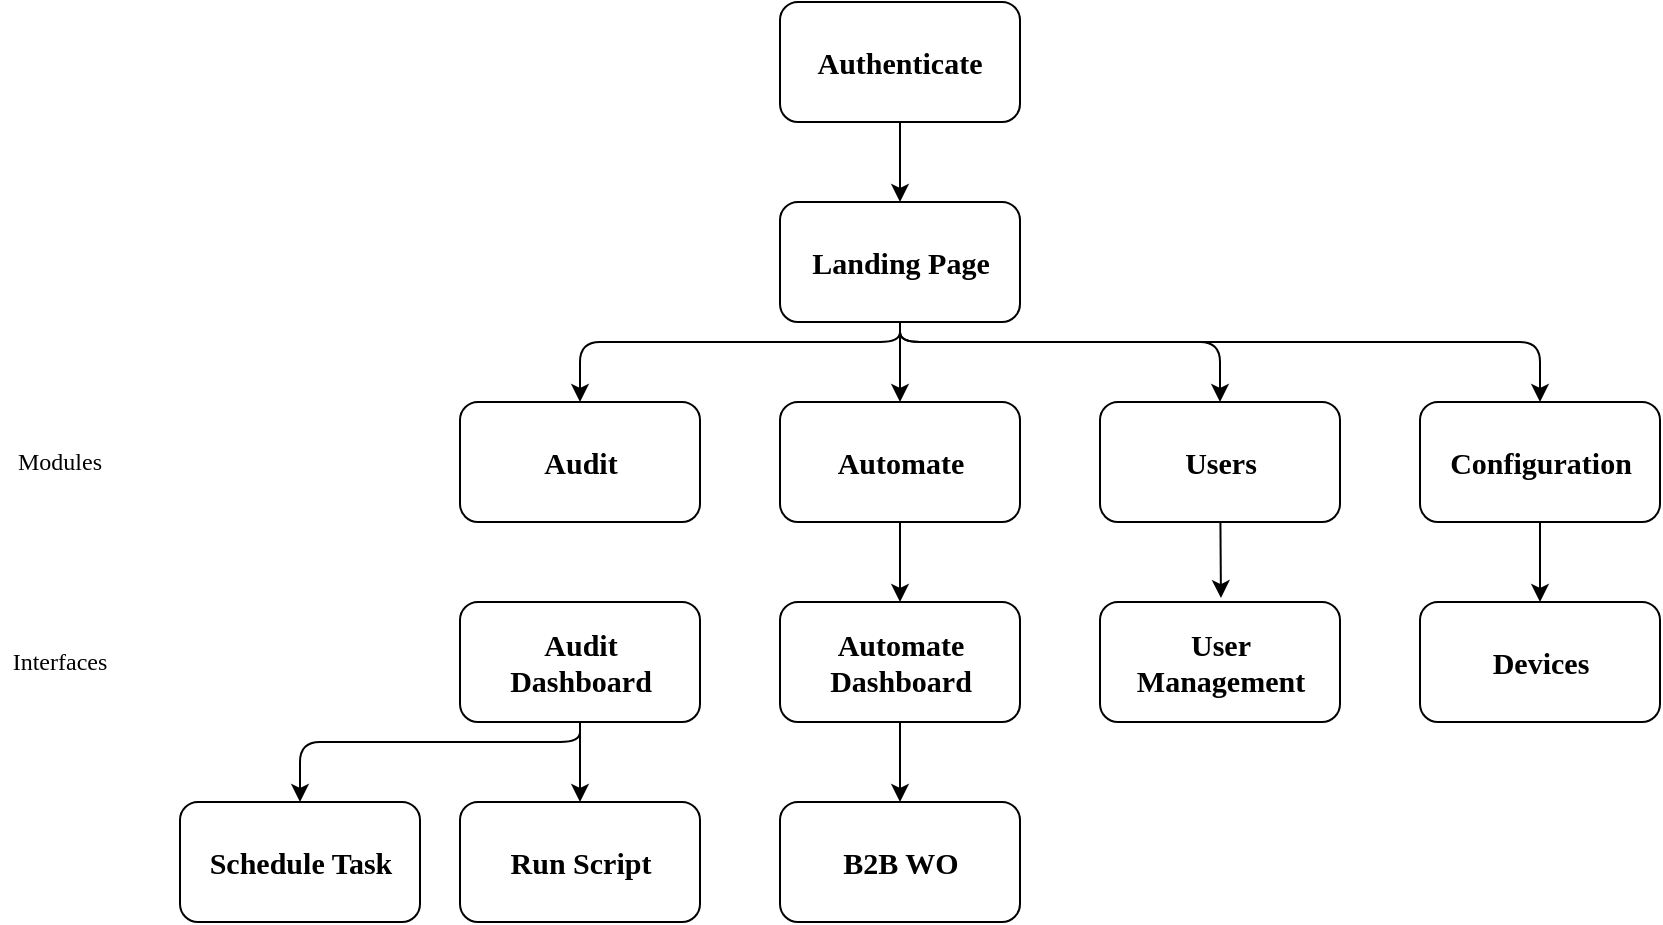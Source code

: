 <mxfile version="13.6.6" type="github">
  <diagram id="QoUyzWgnBJ4p2HtTW-oU" name="Page-1">
    <mxGraphModel dx="2138" dy="548" grid="1" gridSize="10" guides="1" tooltips="1" connect="1" arrows="1" fold="1" page="1" pageScale="1" pageWidth="1100" pageHeight="850" math="0" shadow="0" extFonts="Old Standard TT^https://fonts.googleapis.com/css?family=Old+Standard+TT">
      <root>
        <mxCell id="0" />
        <mxCell id="1" parent="0" />
        <mxCell id="mUP7ldSw4wLbzRb6OegH-2" value="" style="rounded=1;whiteSpace=wrap;html=1;" vertex="1" parent="1">
          <mxGeometry x="380" y="50" width="120" height="60" as="geometry" />
        </mxCell>
        <mxCell id="mUP7ldSw4wLbzRb6OegH-3" value="" style="rounded=1;whiteSpace=wrap;html=1;" vertex="1" parent="1">
          <mxGeometry x="380" y="150" width="120" height="60" as="geometry" />
        </mxCell>
        <mxCell id="mUP7ldSw4wLbzRb6OegH-4" value="" style="rounded=1;whiteSpace=wrap;html=1;" vertex="1" parent="1">
          <mxGeometry x="220" y="350" width="120" height="60" as="geometry" />
        </mxCell>
        <mxCell id="mUP7ldSw4wLbzRb6OegH-5" value="" style="rounded=1;whiteSpace=wrap;html=1;" vertex="1" parent="1">
          <mxGeometry x="380" y="250" width="120" height="60" as="geometry" />
        </mxCell>
        <mxCell id="mUP7ldSw4wLbzRb6OegH-6" value="" style="rounded=1;whiteSpace=wrap;html=1;" vertex="1" parent="1">
          <mxGeometry x="540" y="250" width="120" height="60" as="geometry" />
        </mxCell>
        <mxCell id="mUP7ldSw4wLbzRb6OegH-7" value="" style="rounded=1;whiteSpace=wrap;html=1;" vertex="1" parent="1">
          <mxGeometry x="700" y="250" width="120" height="60" as="geometry" />
        </mxCell>
        <mxCell id="mUP7ldSw4wLbzRb6OegH-8" value="&lt;font face=&quot;Old Standard TT&quot;&gt;Modules&lt;/font&gt;" style="text;html=1;strokeColor=none;fillColor=none;align=center;verticalAlign=middle;whiteSpace=wrap;rounded=0;" vertex="1" parent="1">
          <mxGeometry y="270" width="40" height="20" as="geometry" />
        </mxCell>
        <mxCell id="mUP7ldSw4wLbzRb6OegH-9" value="&lt;font face=&quot;Old Standard TT&quot;&gt;Interfaces&lt;/font&gt;" style="text;html=1;strokeColor=none;fillColor=none;align=center;verticalAlign=middle;whiteSpace=wrap;rounded=0;" vertex="1" parent="1">
          <mxGeometry x="-10" y="370" width="60" height="20" as="geometry" />
        </mxCell>
        <mxCell id="mUP7ldSw4wLbzRb6OegH-10" value="" style="rounded=1;whiteSpace=wrap;html=1;" vertex="1" parent="1">
          <mxGeometry x="220" y="450" width="120" height="60" as="geometry" />
        </mxCell>
        <mxCell id="mUP7ldSw4wLbzRb6OegH-11" value="" style="rounded=1;whiteSpace=wrap;html=1;" vertex="1" parent="1">
          <mxGeometry x="380" y="350" width="120" height="60" as="geometry" />
        </mxCell>
        <mxCell id="mUP7ldSw4wLbzRb6OegH-12" value="" style="rounded=1;whiteSpace=wrap;html=1;" vertex="1" parent="1">
          <mxGeometry x="540" y="350" width="120" height="60" as="geometry" />
        </mxCell>
        <mxCell id="mUP7ldSw4wLbzRb6OegH-13" value="" style="rounded=1;whiteSpace=wrap;html=1;" vertex="1" parent="1">
          <mxGeometry x="700" y="350" width="120" height="60" as="geometry" />
        </mxCell>
        <mxCell id="mUP7ldSw4wLbzRb6OegH-14" value="" style="rounded=1;whiteSpace=wrap;html=1;" vertex="1" parent="1">
          <mxGeometry x="80" y="450" width="120" height="60" as="geometry" />
        </mxCell>
        <mxCell id="mUP7ldSw4wLbzRb6OegH-15" value="" style="endArrow=classic;html=1;entryX=0.5;entryY=0;entryDx=0;entryDy=0;exitX=0.5;exitY=1;exitDx=0;exitDy=0;" edge="1" parent="1" source="mUP7ldSw4wLbzRb6OegH-2" target="mUP7ldSw4wLbzRb6OegH-3">
          <mxGeometry width="50" height="50" relative="1" as="geometry">
            <mxPoint x="280" y="170" as="sourcePoint" />
            <mxPoint x="330" y="120" as="targetPoint" />
          </mxGeometry>
        </mxCell>
        <mxCell id="mUP7ldSw4wLbzRb6OegH-16" value="" style="endArrow=classic;html=1;exitX=0.5;exitY=1;exitDx=0;exitDy=0;entryX=0.5;entryY=0;entryDx=0;entryDy=0;" edge="1" parent="1" source="mUP7ldSw4wLbzRb6OegH-3" target="mUP7ldSw4wLbzRb6OegH-40">
          <mxGeometry width="50" height="50" relative="1" as="geometry">
            <mxPoint x="250" y="190" as="sourcePoint" />
            <mxPoint x="280" y="230" as="targetPoint" />
            <Array as="points">
              <mxPoint x="440" y="220" />
              <mxPoint x="280" y="220" />
            </Array>
          </mxGeometry>
        </mxCell>
        <mxCell id="mUP7ldSw4wLbzRb6OegH-19" value="" style="endArrow=classic;html=1;exitX=0.5;exitY=1;exitDx=0;exitDy=0;entryX=0.5;entryY=0;entryDx=0;entryDy=0;" edge="1" parent="1" source="mUP7ldSw4wLbzRb6OegH-3" target="mUP7ldSw4wLbzRb6OegH-5">
          <mxGeometry width="50" height="50" relative="1" as="geometry">
            <mxPoint x="510" y="220" as="sourcePoint" />
            <mxPoint x="560" y="170" as="targetPoint" />
          </mxGeometry>
        </mxCell>
        <mxCell id="mUP7ldSw4wLbzRb6OegH-20" value="" style="endArrow=classic;html=1;exitX=0.5;exitY=1;exitDx=0;exitDy=0;entryX=0.5;entryY=0;entryDx=0;entryDy=0;" edge="1" parent="1" source="mUP7ldSw4wLbzRb6OegH-3" target="mUP7ldSw4wLbzRb6OegH-6">
          <mxGeometry width="50" height="50" relative="1" as="geometry">
            <mxPoint x="590" y="180" as="sourcePoint" />
            <mxPoint x="640" y="130" as="targetPoint" />
            <Array as="points">
              <mxPoint x="440" y="220" />
              <mxPoint x="600" y="220" />
            </Array>
          </mxGeometry>
        </mxCell>
        <mxCell id="mUP7ldSw4wLbzRb6OegH-21" value="" style="endArrow=classic;html=1;entryX=0.5;entryY=0;entryDx=0;entryDy=0;exitX=0.5;exitY=1;exitDx=0;exitDy=0;" edge="1" parent="1" source="mUP7ldSw4wLbzRb6OegH-3" target="mUP7ldSw4wLbzRb6OegH-7">
          <mxGeometry width="50" height="50" relative="1" as="geometry">
            <mxPoint x="550" y="210" as="sourcePoint" />
            <mxPoint x="600" y="160" as="targetPoint" />
            <Array as="points">
              <mxPoint x="440" y="220" />
              <mxPoint x="760" y="220" />
            </Array>
          </mxGeometry>
        </mxCell>
        <mxCell id="mUP7ldSw4wLbzRb6OegH-22" value="" style="endArrow=classic;html=1;exitX=0.5;exitY=1;exitDx=0;exitDy=0;" edge="1" parent="1" source="mUP7ldSw4wLbzRb6OegH-5" target="mUP7ldSw4wLbzRb6OegH-11">
          <mxGeometry width="50" height="50" relative="1" as="geometry">
            <mxPoint x="330" y="360" as="sourcePoint" />
            <mxPoint x="380" y="310" as="targetPoint" />
          </mxGeometry>
        </mxCell>
        <mxCell id="mUP7ldSw4wLbzRb6OegH-24" value="" style="endArrow=classic;html=1;entryX=0.504;entryY=-0.033;entryDx=0;entryDy=0;entryPerimeter=0;" edge="1" parent="1" source="mUP7ldSw4wLbzRb6OegH-6" target="mUP7ldSw4wLbzRb6OegH-12">
          <mxGeometry width="50" height="50" relative="1" as="geometry">
            <mxPoint x="550" y="370" as="sourcePoint" />
            <mxPoint x="600" y="320" as="targetPoint" />
          </mxGeometry>
        </mxCell>
        <mxCell id="mUP7ldSw4wLbzRb6OegH-25" value="" style="endArrow=classic;html=1;exitX=0.5;exitY=1;exitDx=0;exitDy=0;" edge="1" parent="1" source="mUP7ldSw4wLbzRb6OegH-7" target="mUP7ldSw4wLbzRb6OegH-13">
          <mxGeometry width="50" height="50" relative="1" as="geometry">
            <mxPoint x="660" y="380" as="sourcePoint" />
            <mxPoint x="710" y="330" as="targetPoint" />
          </mxGeometry>
        </mxCell>
        <mxCell id="mUP7ldSw4wLbzRb6OegH-26" value="" style="endArrow=classic;html=1;exitX=0.5;exitY=1;exitDx=0;exitDy=0;" edge="1" parent="1" source="mUP7ldSw4wLbzRb6OegH-4" target="mUP7ldSw4wLbzRb6OegH-10">
          <mxGeometry width="50" height="50" relative="1" as="geometry">
            <mxPoint x="170" y="310" as="sourcePoint" />
            <mxPoint x="220" y="260" as="targetPoint" />
          </mxGeometry>
        </mxCell>
        <mxCell id="mUP7ldSw4wLbzRb6OegH-27" value="" style="endArrow=classic;html=1;exitX=0.5;exitY=1;exitDx=0;exitDy=0;entryX=0.5;entryY=0;entryDx=0;entryDy=0;" edge="1" parent="1" source="mUP7ldSw4wLbzRb6OegH-4" target="mUP7ldSw4wLbzRb6OegH-14">
          <mxGeometry width="50" height="50" relative="1" as="geometry">
            <mxPoint x="60" y="390" as="sourcePoint" />
            <mxPoint x="110" y="340" as="targetPoint" />
            <Array as="points">
              <mxPoint x="280" y="420" />
              <mxPoint x="140" y="420" />
            </Array>
          </mxGeometry>
        </mxCell>
        <mxCell id="mUP7ldSw4wLbzRb6OegH-28" style="edgeStyle=orthogonalEdgeStyle;rounded=0;orthogonalLoop=1;jettySize=auto;html=1;exitX=0.5;exitY=1;exitDx=0;exitDy=0;" edge="1" parent="1" source="mUP7ldSw4wLbzRb6OegH-8" target="mUP7ldSw4wLbzRb6OegH-8">
          <mxGeometry relative="1" as="geometry" />
        </mxCell>
        <mxCell id="mUP7ldSw4wLbzRb6OegH-29" value="&lt;font face=&quot;Old Standard TT&quot; style=&quot;font-size: 15px&quot;&gt;Authenticate&lt;/font&gt;" style="text;html=1;strokeColor=none;fillColor=none;align=center;verticalAlign=middle;whiteSpace=wrap;rounded=0;fontStyle=1;" vertex="1" parent="1">
          <mxGeometry x="395" y="70" width="90" height="20" as="geometry" />
        </mxCell>
        <mxCell id="mUP7ldSw4wLbzRb6OegH-30" value="&lt;font face=&quot;Old Standard TT&quot; style=&quot;font-size: 15px&quot;&gt;Landing Page&lt;/font&gt;" style="text;html=1;strokeColor=none;fillColor=none;align=center;verticalAlign=middle;whiteSpace=wrap;rounded=0;fontStyle=1;" vertex="1" parent="1">
          <mxGeometry x="387.5" y="170" width="105" height="20" as="geometry" />
        </mxCell>
        <mxCell id="mUP7ldSw4wLbzRb6OegH-31" value="&lt;font face=&quot;Old Standard TT&quot; style=&quot;font-size: 15px&quot;&gt;Audit Dashboard&lt;/font&gt;" style="text;html=1;strokeColor=none;fillColor=none;align=center;verticalAlign=middle;whiteSpace=wrap;rounded=0;fontStyle=1;" vertex="1" parent="1">
          <mxGeometry x="227.5" y="370" width="105" height="20" as="geometry" />
        </mxCell>
        <mxCell id="mUP7ldSw4wLbzRb6OegH-32" value="&lt;font face=&quot;Old Standard TT&quot; style=&quot;font-size: 15px&quot;&gt;Automate&lt;/font&gt;" style="text;html=1;strokeColor=none;fillColor=none;align=center;verticalAlign=middle;whiteSpace=wrap;rounded=0;fontStyle=1;" vertex="1" parent="1">
          <mxGeometry x="387.5" y="270" width="105" height="20" as="geometry" />
        </mxCell>
        <mxCell id="mUP7ldSw4wLbzRb6OegH-33" value="&lt;font face=&quot;Old Standard TT&quot;&gt;&lt;span style=&quot;font-size: 15px&quot;&gt;Users&lt;/span&gt;&lt;/font&gt;" style="text;html=1;strokeColor=none;fillColor=none;align=center;verticalAlign=middle;whiteSpace=wrap;rounded=0;fontStyle=1;" vertex="1" parent="1">
          <mxGeometry x="547.5" y="270" width="105" height="20" as="geometry" />
        </mxCell>
        <mxCell id="mUP7ldSw4wLbzRb6OegH-34" value="&lt;font face=&quot;Old Standard TT&quot;&gt;&lt;span style=&quot;font-size: 15px&quot;&gt;Configuration&lt;/span&gt;&lt;/font&gt;" style="text;html=1;strokeColor=none;fillColor=none;align=center;verticalAlign=middle;whiteSpace=wrap;rounded=0;fontStyle=1;" vertex="1" parent="1">
          <mxGeometry x="707.5" y="270" width="105" height="20" as="geometry" />
        </mxCell>
        <mxCell id="mUP7ldSw4wLbzRb6OegH-35" value="&lt;font face=&quot;Old Standard TT&quot; style=&quot;font-size: 15px&quot;&gt;Schedule Task&lt;/font&gt;" style="text;html=1;strokeColor=none;fillColor=none;align=center;verticalAlign=middle;whiteSpace=wrap;rounded=0;fontStyle=1;" vertex="1" parent="1">
          <mxGeometry x="87.5" y="470" width="105" height="20" as="geometry" />
        </mxCell>
        <mxCell id="mUP7ldSw4wLbzRb6OegH-36" value="&lt;font face=&quot;Old Standard TT&quot;&gt;&lt;span style=&quot;font-size: 15px&quot;&gt;Run Script&lt;/span&gt;&lt;/font&gt;" style="text;html=1;strokeColor=none;fillColor=none;align=center;verticalAlign=middle;whiteSpace=wrap;rounded=0;fontStyle=1;" vertex="1" parent="1">
          <mxGeometry x="227.5" y="470" width="105" height="20" as="geometry" />
        </mxCell>
        <mxCell id="mUP7ldSw4wLbzRb6OegH-37" value="&lt;font face=&quot;Old Standard TT&quot; style=&quot;font-size: 15px&quot;&gt;Automate Dashboard&lt;/font&gt;" style="text;html=1;strokeColor=none;fillColor=none;align=center;verticalAlign=middle;whiteSpace=wrap;rounded=0;fontStyle=1;" vertex="1" parent="1">
          <mxGeometry x="387.5" y="370" width="105" height="20" as="geometry" />
        </mxCell>
        <mxCell id="mUP7ldSw4wLbzRb6OegH-38" value="&lt;font face=&quot;Old Standard TT&quot; style=&quot;font-size: 15px&quot;&gt;User Management&lt;/font&gt;" style="text;html=1;strokeColor=none;fillColor=none;align=center;verticalAlign=middle;whiteSpace=wrap;rounded=0;fontStyle=1;" vertex="1" parent="1">
          <mxGeometry x="547.5" y="370" width="105" height="20" as="geometry" />
        </mxCell>
        <mxCell id="mUP7ldSw4wLbzRb6OegH-39" value="&lt;font face=&quot;Old Standard TT&quot; style=&quot;font-size: 15px&quot;&gt;Devices&lt;/font&gt;" style="text;html=1;strokeColor=none;fillColor=none;align=center;verticalAlign=middle;whiteSpace=wrap;rounded=0;fontStyle=1;" vertex="1" parent="1">
          <mxGeometry x="707.5" y="370" width="105" height="20" as="geometry" />
        </mxCell>
        <mxCell id="mUP7ldSw4wLbzRb6OegH-40" value="" style="rounded=1;whiteSpace=wrap;html=1;" vertex="1" parent="1">
          <mxGeometry x="220" y="250" width="120" height="60" as="geometry" />
        </mxCell>
        <mxCell id="mUP7ldSw4wLbzRb6OegH-41" value="&lt;font face=&quot;Old Standard TT&quot; style=&quot;font-size: 15px&quot;&gt;Audit&lt;/font&gt;" style="text;html=1;strokeColor=none;fillColor=none;align=center;verticalAlign=middle;whiteSpace=wrap;rounded=0;fontStyle=1;" vertex="1" parent="1">
          <mxGeometry x="227.5" y="270" width="105" height="20" as="geometry" />
        </mxCell>
        <mxCell id="mUP7ldSw4wLbzRb6OegH-42" value="" style="rounded=1;whiteSpace=wrap;html=1;" vertex="1" parent="1">
          <mxGeometry x="380" y="450" width="120" height="60" as="geometry" />
        </mxCell>
        <mxCell id="mUP7ldSw4wLbzRb6OegH-43" value="&lt;font face=&quot;Old Standard TT&quot; style=&quot;font-size: 15px&quot;&gt;B2B WO&lt;/font&gt;" style="text;html=1;strokeColor=none;fillColor=none;align=center;verticalAlign=middle;whiteSpace=wrap;rounded=0;fontStyle=1;" vertex="1" parent="1">
          <mxGeometry x="387.5" y="470" width="105" height="20" as="geometry" />
        </mxCell>
        <mxCell id="mUP7ldSw4wLbzRb6OegH-44" value="" style="endArrow=classic;html=1;exitX=0.5;exitY=1;exitDx=0;exitDy=0;" edge="1" parent="1" source="mUP7ldSw4wLbzRb6OegH-11" target="mUP7ldSw4wLbzRb6OegH-42">
          <mxGeometry width="50" height="50" relative="1" as="geometry">
            <mxPoint x="590" y="510" as="sourcePoint" />
            <mxPoint x="640" y="460" as="targetPoint" />
          </mxGeometry>
        </mxCell>
      </root>
    </mxGraphModel>
  </diagram>
</mxfile>

